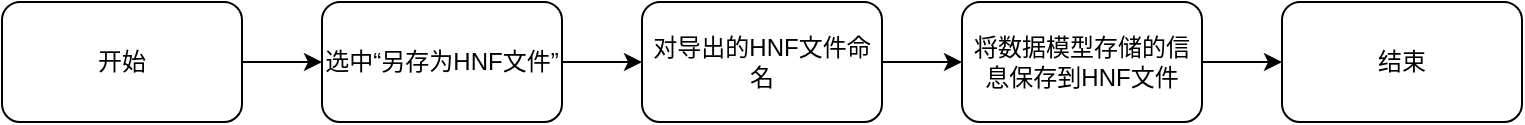 <mxfile version="22.0.7" type="github">
  <diagram name="第 1 页" id="EeFLsb61v85bFlHC6mkP">
    <mxGraphModel dx="1290" dy="580" grid="1" gridSize="10" guides="1" tooltips="1" connect="1" arrows="1" fold="1" page="1" pageScale="1" pageWidth="827" pageHeight="1169" math="0" shadow="0">
      <root>
        <mxCell id="0" />
        <mxCell id="1" parent="0" />
        <mxCell id="aVBQTi54vhddNaNI3xyI-3" value="" style="edgeStyle=orthogonalEdgeStyle;rounded=0;orthogonalLoop=1;jettySize=auto;html=1;" edge="1" parent="1" source="aVBQTi54vhddNaNI3xyI-1" target="aVBQTi54vhddNaNI3xyI-2">
          <mxGeometry relative="1" as="geometry" />
        </mxCell>
        <mxCell id="aVBQTi54vhddNaNI3xyI-1" value="开始" style="rounded=1;whiteSpace=wrap;html=1;" vertex="1" parent="1">
          <mxGeometry y="180" width="120" height="60" as="geometry" />
        </mxCell>
        <mxCell id="aVBQTi54vhddNaNI3xyI-5" value="" style="edgeStyle=orthogonalEdgeStyle;rounded=0;orthogonalLoop=1;jettySize=auto;html=1;" edge="1" parent="1" source="aVBQTi54vhddNaNI3xyI-2" target="aVBQTi54vhddNaNI3xyI-4">
          <mxGeometry relative="1" as="geometry" />
        </mxCell>
        <mxCell id="aVBQTi54vhddNaNI3xyI-2" value="选中“另存为HNF文件”" style="rounded=1;whiteSpace=wrap;html=1;" vertex="1" parent="1">
          <mxGeometry x="160" y="180" width="120" height="60" as="geometry" />
        </mxCell>
        <mxCell id="aVBQTi54vhddNaNI3xyI-7" value="" style="edgeStyle=orthogonalEdgeStyle;rounded=0;orthogonalLoop=1;jettySize=auto;html=1;" edge="1" parent="1" source="aVBQTi54vhddNaNI3xyI-4" target="aVBQTi54vhddNaNI3xyI-6">
          <mxGeometry relative="1" as="geometry" />
        </mxCell>
        <mxCell id="aVBQTi54vhddNaNI3xyI-4" value="对导出的HNF文件命名" style="rounded=1;whiteSpace=wrap;html=1;" vertex="1" parent="1">
          <mxGeometry x="320" y="180" width="120" height="60" as="geometry" />
        </mxCell>
        <mxCell id="aVBQTi54vhddNaNI3xyI-9" style="edgeStyle=orthogonalEdgeStyle;rounded=0;orthogonalLoop=1;jettySize=auto;html=1;entryX=0;entryY=0.5;entryDx=0;entryDy=0;" edge="1" parent="1" source="aVBQTi54vhddNaNI3xyI-6" target="aVBQTi54vhddNaNI3xyI-8">
          <mxGeometry relative="1" as="geometry" />
        </mxCell>
        <mxCell id="aVBQTi54vhddNaNI3xyI-6" value="将数据模型存储的信息保存到HNF文件" style="rounded=1;whiteSpace=wrap;html=1;" vertex="1" parent="1">
          <mxGeometry x="480" y="180" width="120" height="60" as="geometry" />
        </mxCell>
        <mxCell id="aVBQTi54vhddNaNI3xyI-8" value="结束" style="rounded=1;whiteSpace=wrap;html=1;" vertex="1" parent="1">
          <mxGeometry x="640" y="180" width="120" height="60" as="geometry" />
        </mxCell>
      </root>
    </mxGraphModel>
  </diagram>
</mxfile>
